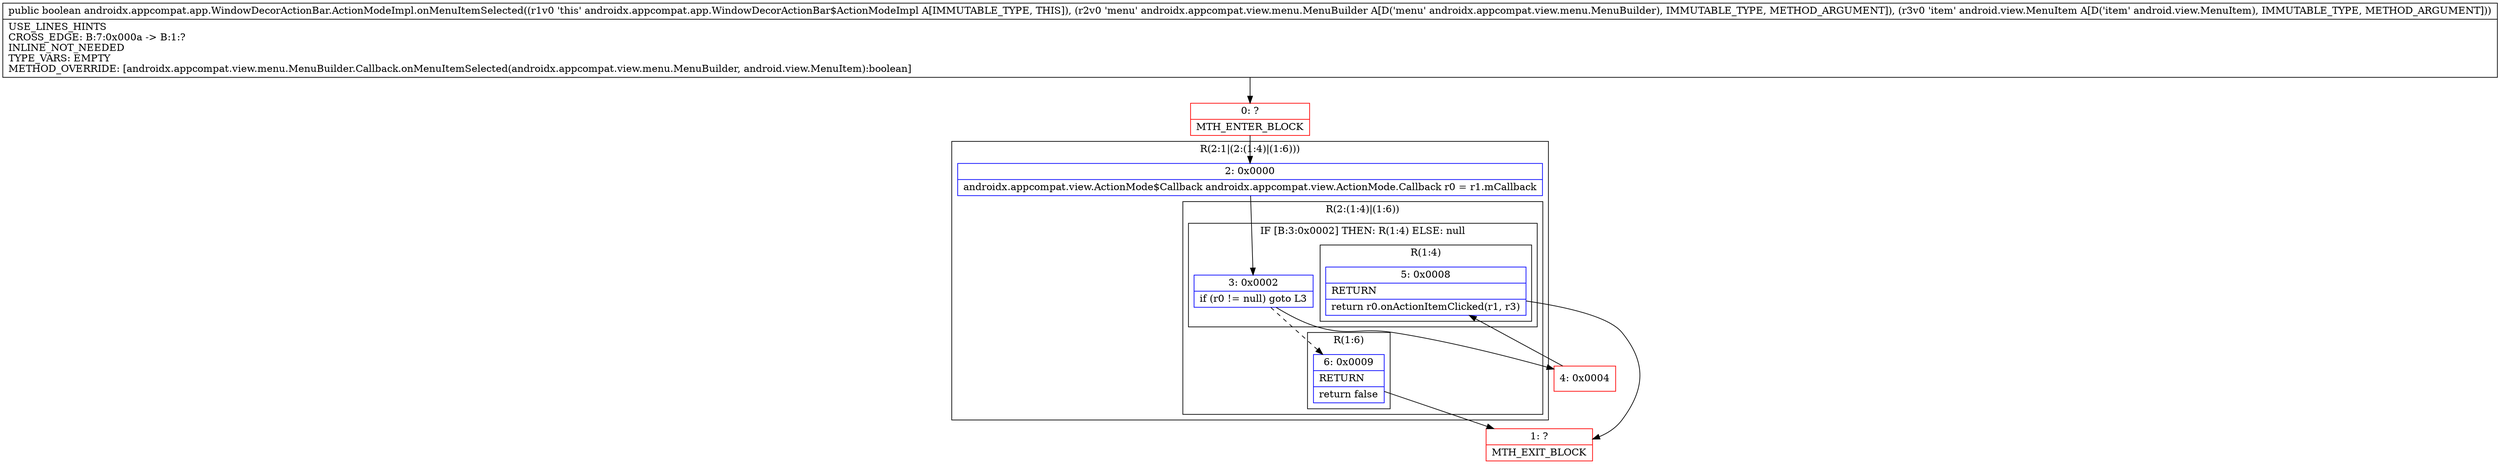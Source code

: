digraph "CFG forandroidx.appcompat.app.WindowDecorActionBar.ActionModeImpl.onMenuItemSelected(Landroidx\/appcompat\/view\/menu\/MenuBuilder;Landroid\/view\/MenuItem;)Z" {
subgraph cluster_Region_2119785033 {
label = "R(2:1|(2:(1:4)|(1:6)))";
node [shape=record,color=blue];
Node_2 [shape=record,label="{2\:\ 0x0000|androidx.appcompat.view.ActionMode$Callback androidx.appcompat.view.ActionMode.Callback r0 = r1.mCallback\l}"];
subgraph cluster_Region_1793597218 {
label = "R(2:(1:4)|(1:6))";
node [shape=record,color=blue];
subgraph cluster_IfRegion_1967295686 {
label = "IF [B:3:0x0002] THEN: R(1:4) ELSE: null";
node [shape=record,color=blue];
Node_3 [shape=record,label="{3\:\ 0x0002|if (r0 != null) goto L3\l}"];
subgraph cluster_Region_1457572925 {
label = "R(1:4)";
node [shape=record,color=blue];
Node_5 [shape=record,label="{5\:\ 0x0008|RETURN\l|return r0.onActionItemClicked(r1, r3)\l}"];
}
}
subgraph cluster_Region_1586010672 {
label = "R(1:6)";
node [shape=record,color=blue];
Node_6 [shape=record,label="{6\:\ 0x0009|RETURN\l|return false\l}"];
}
}
}
Node_0 [shape=record,color=red,label="{0\:\ ?|MTH_ENTER_BLOCK\l}"];
Node_4 [shape=record,color=red,label="{4\:\ 0x0004}"];
Node_1 [shape=record,color=red,label="{1\:\ ?|MTH_EXIT_BLOCK\l}"];
MethodNode[shape=record,label="{public boolean androidx.appcompat.app.WindowDecorActionBar.ActionModeImpl.onMenuItemSelected((r1v0 'this' androidx.appcompat.app.WindowDecorActionBar$ActionModeImpl A[IMMUTABLE_TYPE, THIS]), (r2v0 'menu' androidx.appcompat.view.menu.MenuBuilder A[D('menu' androidx.appcompat.view.menu.MenuBuilder), IMMUTABLE_TYPE, METHOD_ARGUMENT]), (r3v0 'item' android.view.MenuItem A[D('item' android.view.MenuItem), IMMUTABLE_TYPE, METHOD_ARGUMENT]))  | USE_LINES_HINTS\lCROSS_EDGE: B:7:0x000a \-\> B:1:?\lINLINE_NOT_NEEDED\lTYPE_VARS: EMPTY\lMETHOD_OVERRIDE: [androidx.appcompat.view.menu.MenuBuilder.Callback.onMenuItemSelected(androidx.appcompat.view.menu.MenuBuilder, android.view.MenuItem):boolean]\l}"];
MethodNode -> Node_0;Node_2 -> Node_3;
Node_3 -> Node_4;
Node_3 -> Node_6[style=dashed];
Node_5 -> Node_1;
Node_6 -> Node_1;
Node_0 -> Node_2;
Node_4 -> Node_5;
}

